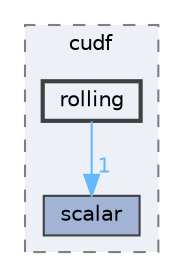 digraph "D:/gitLibrary/cudf/cpp/include/cudf/rolling"
{
 // LATEX_PDF_SIZE
  bgcolor="transparent";
  edge [fontname=Helvetica,fontsize=10,labelfontname=Helvetica,labelfontsize=10];
  node [fontname=Helvetica,fontsize=10,shape=box,height=0.2,width=0.4];
  compound=true
  subgraph clusterdir_87e6427d1ef099fd52d9d0724c66b062 {
    graph [ bgcolor="#edf0f7", pencolor="grey50", label="cudf", fontname=Helvetica,fontsize=10 style="filled,dashed", URL="dir_87e6427d1ef099fd52d9d0724c66b062.html",tooltip=""]
  dir_afa83cc9b3075ac846db8d24480e5154 [label="scalar", fillcolor="#a2b4d6", color="grey25", style="filled", URL="dir_afa83cc9b3075ac846db8d24480e5154.html",tooltip=""];
  dir_3e9cf18c788c7f072358c15b07c34474 [label="rolling", fillcolor="#edf0f7", color="grey25", style="filled,bold", URL="dir_3e9cf18c788c7f072358c15b07c34474.html",tooltip=""];
  }
  dir_3e9cf18c788c7f072358c15b07c34474->dir_afa83cc9b3075ac846db8d24480e5154 [headlabel="1", labeldistance=1.5 headhref="dir_000027_000028.html" color="steelblue1" fontcolor="steelblue1"];
}
